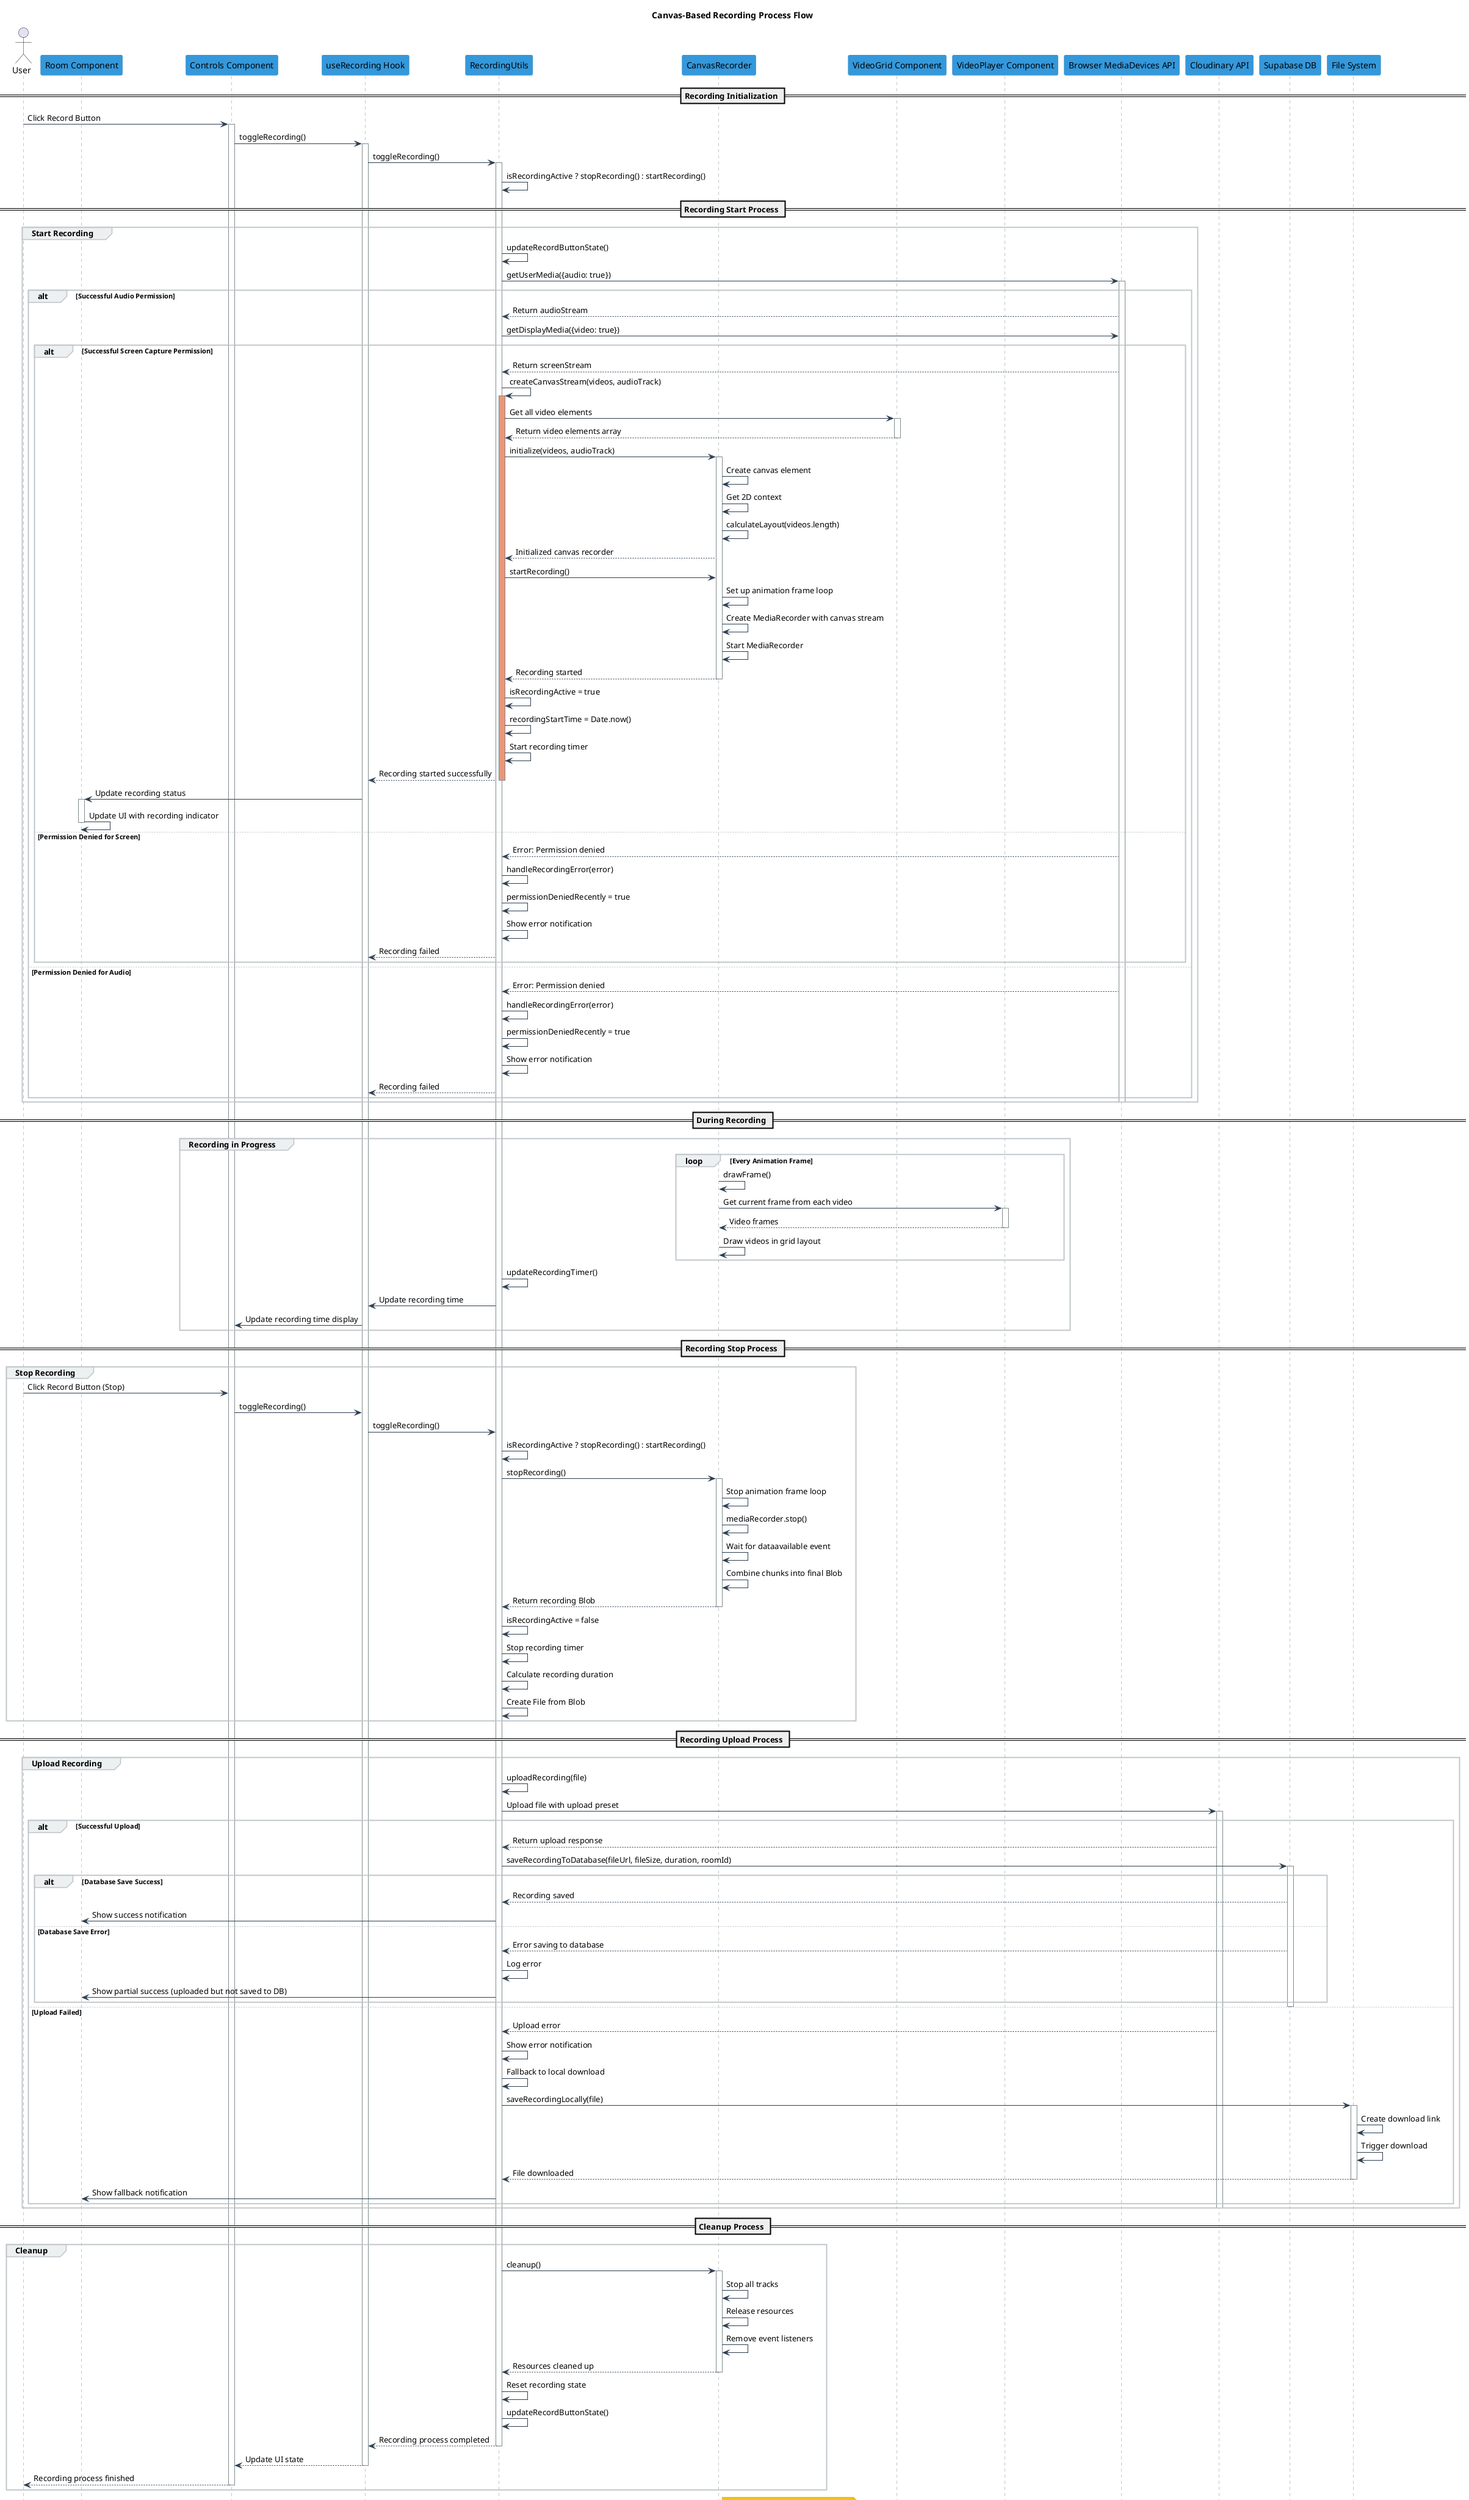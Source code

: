 @startuml Video Meeting Application - Recording Sequence Diagram

skinparam sequenceArrowColor #2C3E50
skinparam sequenceParticipantBackgroundColor #3498DB
skinparam sequenceParticipantBorderColor #2980B9
skinparam sequenceLifeLineBorderColor #7F8C8D
skinparam sequenceGroupBackgroundColor #ECF0F1
skinparam sequenceGroupBorderColor #BDC3C7
skinparam noteBackgroundColor #F1C40F
skinparam noteBorderColor #F39C12

actor "User" as user
participant "Room Component" as room
participant "Controls Component" as controls
participant "useRecording Hook" as recordingHook
participant "RecordingUtils" as recordingUtils
participant "CanvasRecorder" as canvasRecorder
participant "VideoGrid Component" as videoGrid
participant "VideoPlayer Component" as videoPlayer
participant "Browser MediaDevices API" as mediaDevices
participant "Cloudinary API" as cloudinary
participant "Supabase DB" as supabase
participant "File System" as fileSystem

title Canvas-Based Recording Process Flow

== Recording Initialization ==

user -> controls : Click Record Button
activate controls

controls -> recordingHook : toggleRecording()
activate recordingHook

recordingHook -> recordingUtils : toggleRecording()
activate recordingUtils

recordingUtils -> recordingUtils : isRecordingActive ? stopRecording() : startRecording()

== Recording Start Process ==

group Start Recording
    recordingUtils -> recordingUtils : updateRecordButtonState()
    
    recordingUtils -> mediaDevices : getUserMedia({audio: true})
    activate mediaDevices
    
    alt Successful Audio Permission
        mediaDevices --> recordingUtils : Return audioStream
        
        recordingUtils -> mediaDevices : getDisplayMedia({video: true})
        
        alt Successful Screen Capture Permission
            mediaDevices --> recordingUtils : Return screenStream
            
            recordingUtils -> recordingUtils : createCanvasStream(videos, audioTrack)
            activate recordingUtils #DarkSalmon
            
            recordingUtils -> videoGrid : Get all video elements
            activate videoGrid
            videoGrid --> recordingUtils : Return video elements array
            deactivate videoGrid
            
            recordingUtils -> canvasRecorder : initialize(videos, audioTrack)
            activate canvasRecorder
            
            canvasRecorder -> canvasRecorder : Create canvas element
            canvasRecorder -> canvasRecorder : Get 2D context
            canvasRecorder -> canvasRecorder : calculateLayout(videos.length)
            
            canvasRecorder --> recordingUtils : Initialized canvas recorder
            
            recordingUtils -> canvasRecorder : startRecording()
            
            canvasRecorder -> canvasRecorder : Set up animation frame loop
            canvasRecorder -> canvasRecorder : Create MediaRecorder with canvas stream
            canvasRecorder -> canvasRecorder : Start MediaRecorder
            
            canvasRecorder --> recordingUtils : Recording started
            deactivate canvasRecorder
            
            recordingUtils -> recordingUtils : isRecordingActive = true
            recordingUtils -> recordingUtils : recordingStartTime = Date.now()
            recordingUtils -> recordingUtils : Start recording timer
            
            recordingUtils --> recordingHook : Recording started successfully
            deactivate recordingUtils #DarkSalmon
            
            recordingHook -> room : Update recording status
            activate room
            room -> room : Update UI with recording indicator
            deactivate room
            
        else Permission Denied for Screen
            mediaDevices --> recordingUtils : Error: Permission denied
            recordingUtils -> recordingUtils : handleRecordingError(error)
            recordingUtils -> recordingUtils : permissionDeniedRecently = true
            recordingUtils -> recordingUtils : Show error notification
            recordingUtils --> recordingHook : Recording failed
        end
        
    else Permission Denied for Audio
        mediaDevices --> recordingUtils : Error: Permission denied
        recordingUtils -> recordingUtils : handleRecordingError(error)
        recordingUtils -> recordingUtils : permissionDeniedRecently = true
        recordingUtils -> recordingUtils : Show error notification
        recordingUtils --> recordingHook : Recording failed
    end
    
    deactivate mediaDevices
end

== During Recording ==

group Recording in Progress
    loop Every Animation Frame
        canvasRecorder -> canvasRecorder : drawFrame()
        canvasRecorder -> videoPlayer : Get current frame from each video
        activate videoPlayer
        videoPlayer --> canvasRecorder : Video frames
        deactivate videoPlayer
        canvasRecorder -> canvasRecorder : Draw videos in grid layout
    end
    
    recordingUtils -> recordingUtils : updateRecordingTimer()
    recordingUtils -> recordingHook : Update recording time
    recordingHook -> controls : Update recording time display
end

== Recording Stop Process ==

group Stop Recording
    user -> controls : Click Record Button (Stop)
    controls -> recordingHook : toggleRecording()
    recordingHook -> recordingUtils : toggleRecording()
    
    recordingUtils -> recordingUtils : isRecordingActive ? stopRecording() : startRecording()
    
    recordingUtils -> canvasRecorder : stopRecording()
    activate canvasRecorder
    
    canvasRecorder -> canvasRecorder : Stop animation frame loop
    canvasRecorder -> canvasRecorder : mediaRecorder.stop()
    canvasRecorder -> canvasRecorder : Wait for dataavailable event
    canvasRecorder -> canvasRecorder : Combine chunks into final Blob
    
    canvasRecorder --> recordingUtils : Return recording Blob
    deactivate canvasRecorder
    
    recordingUtils -> recordingUtils : isRecordingActive = false
    recordingUtils -> recordingUtils : Stop recording timer
    recordingUtils -> recordingUtils : Calculate recording duration
    
    recordingUtils -> recordingUtils : Create File from Blob
end

== Recording Upload Process ==

group Upload Recording
    recordingUtils -> recordingUtils : uploadRecording(file)
    
    recordingUtils -> cloudinary : Upload file with upload preset
    activate cloudinary
    
    alt Successful Upload
        cloudinary --> recordingUtils : Return upload response
        
        recordingUtils -> supabase : saveRecordingToDatabase(fileUrl, fileSize, duration, roomId)
        activate supabase
        
        alt Database Save Success
            supabase --> recordingUtils : Recording saved
            recordingUtils -> room : Show success notification
        else Database Save Error
            supabase --> recordingUtils : Error saving to database
            recordingUtils -> recordingUtils : Log error
            recordingUtils -> room : Show partial success (uploaded but not saved to DB)
        end
        
        deactivate supabase
        
    else Upload Failed
        cloudinary --> recordingUtils : Upload error
        
        recordingUtils -> recordingUtils : Show error notification
        
        recordingUtils -> recordingUtils : Fallback to local download
        
        recordingUtils -> fileSystem : saveRecordingLocally(file)
        activate fileSystem
        
        fileSystem -> fileSystem : Create download link
        fileSystem -> fileSystem : Trigger download
        
        fileSystem --> recordingUtils : File downloaded
        deactivate fileSystem
        
        recordingUtils -> room : Show fallback notification
    end
    
    deactivate cloudinary
end

== Cleanup Process ==

group Cleanup
    recordingUtils -> canvasRecorder : cleanup()
    activate canvasRecorder
    
    canvasRecorder -> canvasRecorder : Stop all tracks
    canvasRecorder -> canvasRecorder : Release resources
    canvasRecorder -> canvasRecorder : Remove event listeners
    
    canvasRecorder --> recordingUtils : Resources cleaned up
    deactivate canvasRecorder
    
    recordingUtils -> recordingUtils : Reset recording state
    recordingUtils -> recordingUtils : updateRecordButtonState()
    
    recordingUtils --> recordingHook : Recording process completed
    deactivate recordingUtils
    
    recordingHook --> controls : Update UI state
    deactivate recordingHook
    
    controls --> user : Recording process finished
    deactivate controls
end

note right of canvasRecorder
  Canvas-based recording captures
  all video participants at once in
  a grid layout on a single canvas
end note

note right of cloudinary
  Cloudinary configured with:
  - Cloud name: dbtnbqmw8
  - Upload preset: ml_default
end note

note right of recordingUtils
  Fallback mechanism ensures
  users can always get their
  recording even if cloud
  upload fails
end note

@enduml
